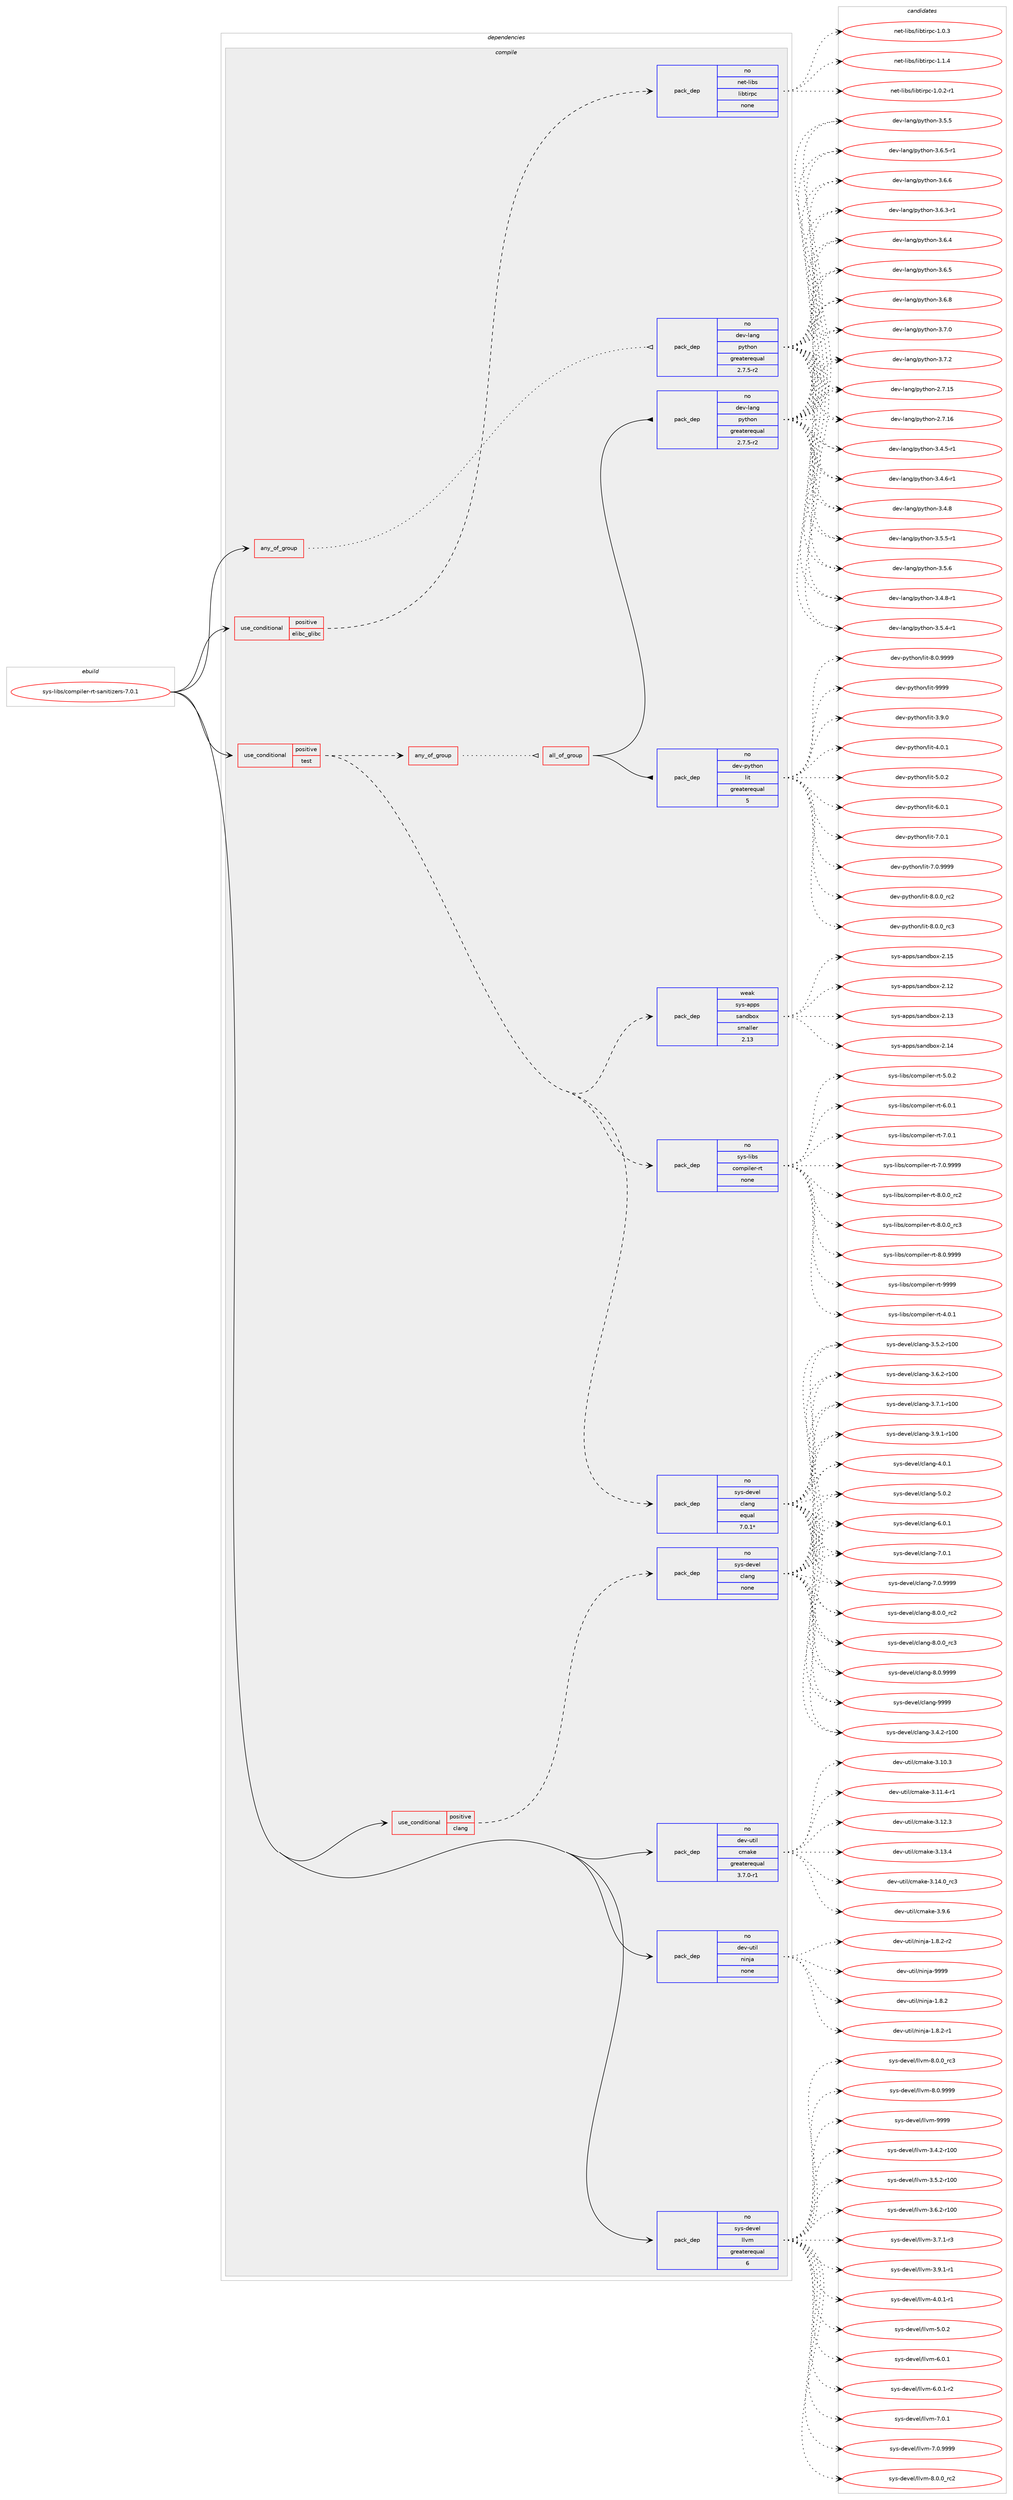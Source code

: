 digraph prolog {

# *************
# Graph options
# *************

newrank=true;
concentrate=true;
compound=true;
graph [rankdir=LR,fontname=Helvetica,fontsize=10,ranksep=1.5];#, ranksep=2.5, nodesep=0.2];
edge  [arrowhead=vee];
node  [fontname=Helvetica,fontsize=10];

# **********
# The ebuild
# **********

subgraph cluster_leftcol {
color=gray;
rank=same;
label=<<i>ebuild</i>>;
id [label="sys-libs/compiler-rt-sanitizers-7.0.1", color=red, width=4, href="../sys-libs/compiler-rt-sanitizers-7.0.1.svg"];
}

# ****************
# The dependencies
# ****************

subgraph cluster_midcol {
color=gray;
label=<<i>dependencies</i>>;
subgraph cluster_compile {
fillcolor="#eeeeee";
style=filled;
label=<<i>compile</i>>;
subgraph any27632 {
dependency1736459 [label=<<TABLE BORDER="0" CELLBORDER="1" CELLSPACING="0" CELLPADDING="4"><TR><TD CELLPADDING="10">any_of_group</TD></TR></TABLE>>, shape=none, color=red];subgraph pack1246437 {
dependency1736460 [label=<<TABLE BORDER="0" CELLBORDER="1" CELLSPACING="0" CELLPADDING="4" WIDTH="220"><TR><TD ROWSPAN="6" CELLPADDING="30">pack_dep</TD></TR><TR><TD WIDTH="110">no</TD></TR><TR><TD>dev-lang</TD></TR><TR><TD>python</TD></TR><TR><TD>greaterequal</TD></TR><TR><TD>2.7.5-r2</TD></TR></TABLE>>, shape=none, color=blue];
}
dependency1736459:e -> dependency1736460:w [weight=20,style="dotted",arrowhead="oinv"];
}
id:e -> dependency1736459:w [weight=20,style="solid",arrowhead="vee"];
subgraph cond461461 {
dependency1736461 [label=<<TABLE BORDER="0" CELLBORDER="1" CELLSPACING="0" CELLPADDING="4"><TR><TD ROWSPAN="3" CELLPADDING="10">use_conditional</TD></TR><TR><TD>positive</TD></TR><TR><TD>clang</TD></TR></TABLE>>, shape=none, color=red];
subgraph pack1246438 {
dependency1736462 [label=<<TABLE BORDER="0" CELLBORDER="1" CELLSPACING="0" CELLPADDING="4" WIDTH="220"><TR><TD ROWSPAN="6" CELLPADDING="30">pack_dep</TD></TR><TR><TD WIDTH="110">no</TD></TR><TR><TD>sys-devel</TD></TR><TR><TD>clang</TD></TR><TR><TD>none</TD></TR><TR><TD></TD></TR></TABLE>>, shape=none, color=blue];
}
dependency1736461:e -> dependency1736462:w [weight=20,style="dashed",arrowhead="vee"];
}
id:e -> dependency1736461:w [weight=20,style="solid",arrowhead="vee"];
subgraph cond461462 {
dependency1736463 [label=<<TABLE BORDER="0" CELLBORDER="1" CELLSPACING="0" CELLPADDING="4"><TR><TD ROWSPAN="3" CELLPADDING="10">use_conditional</TD></TR><TR><TD>positive</TD></TR><TR><TD>elibc_glibc</TD></TR></TABLE>>, shape=none, color=red];
subgraph pack1246439 {
dependency1736464 [label=<<TABLE BORDER="0" CELLBORDER="1" CELLSPACING="0" CELLPADDING="4" WIDTH="220"><TR><TD ROWSPAN="6" CELLPADDING="30">pack_dep</TD></TR><TR><TD WIDTH="110">no</TD></TR><TR><TD>net-libs</TD></TR><TR><TD>libtirpc</TD></TR><TR><TD>none</TD></TR><TR><TD></TD></TR></TABLE>>, shape=none, color=blue];
}
dependency1736463:e -> dependency1736464:w [weight=20,style="dashed",arrowhead="vee"];
}
id:e -> dependency1736463:w [weight=20,style="solid",arrowhead="vee"];
subgraph cond461463 {
dependency1736465 [label=<<TABLE BORDER="0" CELLBORDER="1" CELLSPACING="0" CELLPADDING="4"><TR><TD ROWSPAN="3" CELLPADDING="10">use_conditional</TD></TR><TR><TD>positive</TD></TR><TR><TD>test</TD></TR></TABLE>>, shape=none, color=red];
subgraph pack1246440 {
dependency1736466 [label=<<TABLE BORDER="0" CELLBORDER="1" CELLSPACING="0" CELLPADDING="4" WIDTH="220"><TR><TD ROWSPAN="6" CELLPADDING="30">pack_dep</TD></TR><TR><TD WIDTH="110">weak</TD></TR><TR><TD>sys-apps</TD></TR><TR><TD>sandbox</TD></TR><TR><TD>smaller</TD></TR><TR><TD>2.13</TD></TR></TABLE>>, shape=none, color=blue];
}
dependency1736465:e -> dependency1736466:w [weight=20,style="dashed",arrowhead="vee"];
subgraph any27633 {
dependency1736467 [label=<<TABLE BORDER="0" CELLBORDER="1" CELLSPACING="0" CELLPADDING="4"><TR><TD CELLPADDING="10">any_of_group</TD></TR></TABLE>>, shape=none, color=red];subgraph all932 {
dependency1736468 [label=<<TABLE BORDER="0" CELLBORDER="1" CELLSPACING="0" CELLPADDING="4"><TR><TD CELLPADDING="10">all_of_group</TD></TR></TABLE>>, shape=none, color=red];subgraph pack1246441 {
dependency1736469 [label=<<TABLE BORDER="0" CELLBORDER="1" CELLSPACING="0" CELLPADDING="4" WIDTH="220"><TR><TD ROWSPAN="6" CELLPADDING="30">pack_dep</TD></TR><TR><TD WIDTH="110">no</TD></TR><TR><TD>dev-lang</TD></TR><TR><TD>python</TD></TR><TR><TD>greaterequal</TD></TR><TR><TD>2.7.5-r2</TD></TR></TABLE>>, shape=none, color=blue];
}
dependency1736468:e -> dependency1736469:w [weight=20,style="solid",arrowhead="inv"];
subgraph pack1246442 {
dependency1736470 [label=<<TABLE BORDER="0" CELLBORDER="1" CELLSPACING="0" CELLPADDING="4" WIDTH="220"><TR><TD ROWSPAN="6" CELLPADDING="30">pack_dep</TD></TR><TR><TD WIDTH="110">no</TD></TR><TR><TD>dev-python</TD></TR><TR><TD>lit</TD></TR><TR><TD>greaterequal</TD></TR><TR><TD>5</TD></TR></TABLE>>, shape=none, color=blue];
}
dependency1736468:e -> dependency1736470:w [weight=20,style="solid",arrowhead="inv"];
}
dependency1736467:e -> dependency1736468:w [weight=20,style="dotted",arrowhead="oinv"];
}
dependency1736465:e -> dependency1736467:w [weight=20,style="dashed",arrowhead="vee"];
subgraph pack1246443 {
dependency1736471 [label=<<TABLE BORDER="0" CELLBORDER="1" CELLSPACING="0" CELLPADDING="4" WIDTH="220"><TR><TD ROWSPAN="6" CELLPADDING="30">pack_dep</TD></TR><TR><TD WIDTH="110">no</TD></TR><TR><TD>sys-devel</TD></TR><TR><TD>clang</TD></TR><TR><TD>equal</TD></TR><TR><TD>7.0.1*</TD></TR></TABLE>>, shape=none, color=blue];
}
dependency1736465:e -> dependency1736471:w [weight=20,style="dashed",arrowhead="vee"];
subgraph pack1246444 {
dependency1736472 [label=<<TABLE BORDER="0" CELLBORDER="1" CELLSPACING="0" CELLPADDING="4" WIDTH="220"><TR><TD ROWSPAN="6" CELLPADDING="30">pack_dep</TD></TR><TR><TD WIDTH="110">no</TD></TR><TR><TD>sys-libs</TD></TR><TR><TD>compiler-rt</TD></TR><TR><TD>none</TD></TR><TR><TD></TD></TR></TABLE>>, shape=none, color=blue];
}
dependency1736465:e -> dependency1736472:w [weight=20,style="dashed",arrowhead="vee"];
}
id:e -> dependency1736465:w [weight=20,style="solid",arrowhead="vee"];
subgraph pack1246445 {
dependency1736473 [label=<<TABLE BORDER="0" CELLBORDER="1" CELLSPACING="0" CELLPADDING="4" WIDTH="220"><TR><TD ROWSPAN="6" CELLPADDING="30">pack_dep</TD></TR><TR><TD WIDTH="110">no</TD></TR><TR><TD>dev-util</TD></TR><TR><TD>cmake</TD></TR><TR><TD>greaterequal</TD></TR><TR><TD>3.7.0-r1</TD></TR></TABLE>>, shape=none, color=blue];
}
id:e -> dependency1736473:w [weight=20,style="solid",arrowhead="vee"];
subgraph pack1246446 {
dependency1736474 [label=<<TABLE BORDER="0" CELLBORDER="1" CELLSPACING="0" CELLPADDING="4" WIDTH="220"><TR><TD ROWSPAN="6" CELLPADDING="30">pack_dep</TD></TR><TR><TD WIDTH="110">no</TD></TR><TR><TD>dev-util</TD></TR><TR><TD>ninja</TD></TR><TR><TD>none</TD></TR><TR><TD></TD></TR></TABLE>>, shape=none, color=blue];
}
id:e -> dependency1736474:w [weight=20,style="solid",arrowhead="vee"];
subgraph pack1246447 {
dependency1736475 [label=<<TABLE BORDER="0" CELLBORDER="1" CELLSPACING="0" CELLPADDING="4" WIDTH="220"><TR><TD ROWSPAN="6" CELLPADDING="30">pack_dep</TD></TR><TR><TD WIDTH="110">no</TD></TR><TR><TD>sys-devel</TD></TR><TR><TD>llvm</TD></TR><TR><TD>greaterequal</TD></TR><TR><TD>6</TD></TR></TABLE>>, shape=none, color=blue];
}
id:e -> dependency1736475:w [weight=20,style="solid",arrowhead="vee"];
}
subgraph cluster_compileandrun {
fillcolor="#eeeeee";
style=filled;
label=<<i>compile and run</i>>;
}
subgraph cluster_run {
fillcolor="#eeeeee";
style=filled;
label=<<i>run</i>>;
}
}

# **************
# The candidates
# **************

subgraph cluster_choices {
rank=same;
color=gray;
label=<<i>candidates</i>>;

subgraph choice1246437 {
color=black;
nodesep=1;
choice10010111845108971101034711212111610411111045504655464953 [label="dev-lang/python-2.7.15", color=red, width=4,href="../dev-lang/python-2.7.15.svg"];
choice10010111845108971101034711212111610411111045504655464954 [label="dev-lang/python-2.7.16", color=red, width=4,href="../dev-lang/python-2.7.16.svg"];
choice1001011184510897110103471121211161041111104551465246534511449 [label="dev-lang/python-3.4.5-r1", color=red, width=4,href="../dev-lang/python-3.4.5-r1.svg"];
choice1001011184510897110103471121211161041111104551465246544511449 [label="dev-lang/python-3.4.6-r1", color=red, width=4,href="../dev-lang/python-3.4.6-r1.svg"];
choice100101118451089711010347112121116104111110455146524656 [label="dev-lang/python-3.4.8", color=red, width=4,href="../dev-lang/python-3.4.8.svg"];
choice1001011184510897110103471121211161041111104551465246564511449 [label="dev-lang/python-3.4.8-r1", color=red, width=4,href="../dev-lang/python-3.4.8-r1.svg"];
choice1001011184510897110103471121211161041111104551465346524511449 [label="dev-lang/python-3.5.4-r1", color=red, width=4,href="../dev-lang/python-3.5.4-r1.svg"];
choice100101118451089711010347112121116104111110455146534653 [label="dev-lang/python-3.5.5", color=red, width=4,href="../dev-lang/python-3.5.5.svg"];
choice1001011184510897110103471121211161041111104551465346534511449 [label="dev-lang/python-3.5.5-r1", color=red, width=4,href="../dev-lang/python-3.5.5-r1.svg"];
choice100101118451089711010347112121116104111110455146534654 [label="dev-lang/python-3.5.6", color=red, width=4,href="../dev-lang/python-3.5.6.svg"];
choice1001011184510897110103471121211161041111104551465446514511449 [label="dev-lang/python-3.6.3-r1", color=red, width=4,href="../dev-lang/python-3.6.3-r1.svg"];
choice100101118451089711010347112121116104111110455146544652 [label="dev-lang/python-3.6.4", color=red, width=4,href="../dev-lang/python-3.6.4.svg"];
choice100101118451089711010347112121116104111110455146544653 [label="dev-lang/python-3.6.5", color=red, width=4,href="../dev-lang/python-3.6.5.svg"];
choice1001011184510897110103471121211161041111104551465446534511449 [label="dev-lang/python-3.6.5-r1", color=red, width=4,href="../dev-lang/python-3.6.5-r1.svg"];
choice100101118451089711010347112121116104111110455146544654 [label="dev-lang/python-3.6.6", color=red, width=4,href="../dev-lang/python-3.6.6.svg"];
choice100101118451089711010347112121116104111110455146544656 [label="dev-lang/python-3.6.8", color=red, width=4,href="../dev-lang/python-3.6.8.svg"];
choice100101118451089711010347112121116104111110455146554648 [label="dev-lang/python-3.7.0", color=red, width=4,href="../dev-lang/python-3.7.0.svg"];
choice100101118451089711010347112121116104111110455146554650 [label="dev-lang/python-3.7.2", color=red, width=4,href="../dev-lang/python-3.7.2.svg"];
dependency1736460:e -> choice10010111845108971101034711212111610411111045504655464953:w [style=dotted,weight="100"];
dependency1736460:e -> choice10010111845108971101034711212111610411111045504655464954:w [style=dotted,weight="100"];
dependency1736460:e -> choice1001011184510897110103471121211161041111104551465246534511449:w [style=dotted,weight="100"];
dependency1736460:e -> choice1001011184510897110103471121211161041111104551465246544511449:w [style=dotted,weight="100"];
dependency1736460:e -> choice100101118451089711010347112121116104111110455146524656:w [style=dotted,weight="100"];
dependency1736460:e -> choice1001011184510897110103471121211161041111104551465246564511449:w [style=dotted,weight="100"];
dependency1736460:e -> choice1001011184510897110103471121211161041111104551465346524511449:w [style=dotted,weight="100"];
dependency1736460:e -> choice100101118451089711010347112121116104111110455146534653:w [style=dotted,weight="100"];
dependency1736460:e -> choice1001011184510897110103471121211161041111104551465346534511449:w [style=dotted,weight="100"];
dependency1736460:e -> choice100101118451089711010347112121116104111110455146534654:w [style=dotted,weight="100"];
dependency1736460:e -> choice1001011184510897110103471121211161041111104551465446514511449:w [style=dotted,weight="100"];
dependency1736460:e -> choice100101118451089711010347112121116104111110455146544652:w [style=dotted,weight="100"];
dependency1736460:e -> choice100101118451089711010347112121116104111110455146544653:w [style=dotted,weight="100"];
dependency1736460:e -> choice1001011184510897110103471121211161041111104551465446534511449:w [style=dotted,weight="100"];
dependency1736460:e -> choice100101118451089711010347112121116104111110455146544654:w [style=dotted,weight="100"];
dependency1736460:e -> choice100101118451089711010347112121116104111110455146544656:w [style=dotted,weight="100"];
dependency1736460:e -> choice100101118451089711010347112121116104111110455146554648:w [style=dotted,weight="100"];
dependency1736460:e -> choice100101118451089711010347112121116104111110455146554650:w [style=dotted,weight="100"];
}
subgraph choice1246438 {
color=black;
nodesep=1;
choice1151211154510010111810110847991089711010345514652465045114494848 [label="sys-devel/clang-3.4.2-r100", color=red, width=4,href="../sys-devel/clang-3.4.2-r100.svg"];
choice1151211154510010111810110847991089711010345514653465045114494848 [label="sys-devel/clang-3.5.2-r100", color=red, width=4,href="../sys-devel/clang-3.5.2-r100.svg"];
choice1151211154510010111810110847991089711010345514654465045114494848 [label="sys-devel/clang-3.6.2-r100", color=red, width=4,href="../sys-devel/clang-3.6.2-r100.svg"];
choice1151211154510010111810110847991089711010345514655464945114494848 [label="sys-devel/clang-3.7.1-r100", color=red, width=4,href="../sys-devel/clang-3.7.1-r100.svg"];
choice1151211154510010111810110847991089711010345514657464945114494848 [label="sys-devel/clang-3.9.1-r100", color=red, width=4,href="../sys-devel/clang-3.9.1-r100.svg"];
choice11512111545100101118101108479910897110103455246484649 [label="sys-devel/clang-4.0.1", color=red, width=4,href="../sys-devel/clang-4.0.1.svg"];
choice11512111545100101118101108479910897110103455346484650 [label="sys-devel/clang-5.0.2", color=red, width=4,href="../sys-devel/clang-5.0.2.svg"];
choice11512111545100101118101108479910897110103455446484649 [label="sys-devel/clang-6.0.1", color=red, width=4,href="../sys-devel/clang-6.0.1.svg"];
choice11512111545100101118101108479910897110103455546484649 [label="sys-devel/clang-7.0.1", color=red, width=4,href="../sys-devel/clang-7.0.1.svg"];
choice11512111545100101118101108479910897110103455546484657575757 [label="sys-devel/clang-7.0.9999", color=red, width=4,href="../sys-devel/clang-7.0.9999.svg"];
choice11512111545100101118101108479910897110103455646484648951149950 [label="sys-devel/clang-8.0.0_rc2", color=red, width=4,href="../sys-devel/clang-8.0.0_rc2.svg"];
choice11512111545100101118101108479910897110103455646484648951149951 [label="sys-devel/clang-8.0.0_rc3", color=red, width=4,href="../sys-devel/clang-8.0.0_rc3.svg"];
choice11512111545100101118101108479910897110103455646484657575757 [label="sys-devel/clang-8.0.9999", color=red, width=4,href="../sys-devel/clang-8.0.9999.svg"];
choice115121115451001011181011084799108971101034557575757 [label="sys-devel/clang-9999", color=red, width=4,href="../sys-devel/clang-9999.svg"];
dependency1736462:e -> choice1151211154510010111810110847991089711010345514652465045114494848:w [style=dotted,weight="100"];
dependency1736462:e -> choice1151211154510010111810110847991089711010345514653465045114494848:w [style=dotted,weight="100"];
dependency1736462:e -> choice1151211154510010111810110847991089711010345514654465045114494848:w [style=dotted,weight="100"];
dependency1736462:e -> choice1151211154510010111810110847991089711010345514655464945114494848:w [style=dotted,weight="100"];
dependency1736462:e -> choice1151211154510010111810110847991089711010345514657464945114494848:w [style=dotted,weight="100"];
dependency1736462:e -> choice11512111545100101118101108479910897110103455246484649:w [style=dotted,weight="100"];
dependency1736462:e -> choice11512111545100101118101108479910897110103455346484650:w [style=dotted,weight="100"];
dependency1736462:e -> choice11512111545100101118101108479910897110103455446484649:w [style=dotted,weight="100"];
dependency1736462:e -> choice11512111545100101118101108479910897110103455546484649:w [style=dotted,weight="100"];
dependency1736462:e -> choice11512111545100101118101108479910897110103455546484657575757:w [style=dotted,weight="100"];
dependency1736462:e -> choice11512111545100101118101108479910897110103455646484648951149950:w [style=dotted,weight="100"];
dependency1736462:e -> choice11512111545100101118101108479910897110103455646484648951149951:w [style=dotted,weight="100"];
dependency1736462:e -> choice11512111545100101118101108479910897110103455646484657575757:w [style=dotted,weight="100"];
dependency1736462:e -> choice115121115451001011181011084799108971101034557575757:w [style=dotted,weight="100"];
}
subgraph choice1246439 {
color=black;
nodesep=1;
choice11010111645108105981154710810598116105114112994549464846504511449 [label="net-libs/libtirpc-1.0.2-r1", color=red, width=4,href="../net-libs/libtirpc-1.0.2-r1.svg"];
choice1101011164510810598115471081059811610511411299454946484651 [label="net-libs/libtirpc-1.0.3", color=red, width=4,href="../net-libs/libtirpc-1.0.3.svg"];
choice1101011164510810598115471081059811610511411299454946494652 [label="net-libs/libtirpc-1.1.4", color=red, width=4,href="../net-libs/libtirpc-1.1.4.svg"];
dependency1736464:e -> choice11010111645108105981154710810598116105114112994549464846504511449:w [style=dotted,weight="100"];
dependency1736464:e -> choice1101011164510810598115471081059811610511411299454946484651:w [style=dotted,weight="100"];
dependency1736464:e -> choice1101011164510810598115471081059811610511411299454946494652:w [style=dotted,weight="100"];
}
subgraph choice1246440 {
color=black;
nodesep=1;
choice11512111545971121121154711597110100981111204550464950 [label="sys-apps/sandbox-2.12", color=red, width=4,href="../sys-apps/sandbox-2.12.svg"];
choice11512111545971121121154711597110100981111204550464951 [label="sys-apps/sandbox-2.13", color=red, width=4,href="../sys-apps/sandbox-2.13.svg"];
choice11512111545971121121154711597110100981111204550464952 [label="sys-apps/sandbox-2.14", color=red, width=4,href="../sys-apps/sandbox-2.14.svg"];
choice11512111545971121121154711597110100981111204550464953 [label="sys-apps/sandbox-2.15", color=red, width=4,href="../sys-apps/sandbox-2.15.svg"];
dependency1736466:e -> choice11512111545971121121154711597110100981111204550464950:w [style=dotted,weight="100"];
dependency1736466:e -> choice11512111545971121121154711597110100981111204550464951:w [style=dotted,weight="100"];
dependency1736466:e -> choice11512111545971121121154711597110100981111204550464952:w [style=dotted,weight="100"];
dependency1736466:e -> choice11512111545971121121154711597110100981111204550464953:w [style=dotted,weight="100"];
}
subgraph choice1246441 {
color=black;
nodesep=1;
choice10010111845108971101034711212111610411111045504655464953 [label="dev-lang/python-2.7.15", color=red, width=4,href="../dev-lang/python-2.7.15.svg"];
choice10010111845108971101034711212111610411111045504655464954 [label="dev-lang/python-2.7.16", color=red, width=4,href="../dev-lang/python-2.7.16.svg"];
choice1001011184510897110103471121211161041111104551465246534511449 [label="dev-lang/python-3.4.5-r1", color=red, width=4,href="../dev-lang/python-3.4.5-r1.svg"];
choice1001011184510897110103471121211161041111104551465246544511449 [label="dev-lang/python-3.4.6-r1", color=red, width=4,href="../dev-lang/python-3.4.6-r1.svg"];
choice100101118451089711010347112121116104111110455146524656 [label="dev-lang/python-3.4.8", color=red, width=4,href="../dev-lang/python-3.4.8.svg"];
choice1001011184510897110103471121211161041111104551465246564511449 [label="dev-lang/python-3.4.8-r1", color=red, width=4,href="../dev-lang/python-3.4.8-r1.svg"];
choice1001011184510897110103471121211161041111104551465346524511449 [label="dev-lang/python-3.5.4-r1", color=red, width=4,href="../dev-lang/python-3.5.4-r1.svg"];
choice100101118451089711010347112121116104111110455146534653 [label="dev-lang/python-3.5.5", color=red, width=4,href="../dev-lang/python-3.5.5.svg"];
choice1001011184510897110103471121211161041111104551465346534511449 [label="dev-lang/python-3.5.5-r1", color=red, width=4,href="../dev-lang/python-3.5.5-r1.svg"];
choice100101118451089711010347112121116104111110455146534654 [label="dev-lang/python-3.5.6", color=red, width=4,href="../dev-lang/python-3.5.6.svg"];
choice1001011184510897110103471121211161041111104551465446514511449 [label="dev-lang/python-3.6.3-r1", color=red, width=4,href="../dev-lang/python-3.6.3-r1.svg"];
choice100101118451089711010347112121116104111110455146544652 [label="dev-lang/python-3.6.4", color=red, width=4,href="../dev-lang/python-3.6.4.svg"];
choice100101118451089711010347112121116104111110455146544653 [label="dev-lang/python-3.6.5", color=red, width=4,href="../dev-lang/python-3.6.5.svg"];
choice1001011184510897110103471121211161041111104551465446534511449 [label="dev-lang/python-3.6.5-r1", color=red, width=4,href="../dev-lang/python-3.6.5-r1.svg"];
choice100101118451089711010347112121116104111110455146544654 [label="dev-lang/python-3.6.6", color=red, width=4,href="../dev-lang/python-3.6.6.svg"];
choice100101118451089711010347112121116104111110455146544656 [label="dev-lang/python-3.6.8", color=red, width=4,href="../dev-lang/python-3.6.8.svg"];
choice100101118451089711010347112121116104111110455146554648 [label="dev-lang/python-3.7.0", color=red, width=4,href="../dev-lang/python-3.7.0.svg"];
choice100101118451089711010347112121116104111110455146554650 [label="dev-lang/python-3.7.2", color=red, width=4,href="../dev-lang/python-3.7.2.svg"];
dependency1736469:e -> choice10010111845108971101034711212111610411111045504655464953:w [style=dotted,weight="100"];
dependency1736469:e -> choice10010111845108971101034711212111610411111045504655464954:w [style=dotted,weight="100"];
dependency1736469:e -> choice1001011184510897110103471121211161041111104551465246534511449:w [style=dotted,weight="100"];
dependency1736469:e -> choice1001011184510897110103471121211161041111104551465246544511449:w [style=dotted,weight="100"];
dependency1736469:e -> choice100101118451089711010347112121116104111110455146524656:w [style=dotted,weight="100"];
dependency1736469:e -> choice1001011184510897110103471121211161041111104551465246564511449:w [style=dotted,weight="100"];
dependency1736469:e -> choice1001011184510897110103471121211161041111104551465346524511449:w [style=dotted,weight="100"];
dependency1736469:e -> choice100101118451089711010347112121116104111110455146534653:w [style=dotted,weight="100"];
dependency1736469:e -> choice1001011184510897110103471121211161041111104551465346534511449:w [style=dotted,weight="100"];
dependency1736469:e -> choice100101118451089711010347112121116104111110455146534654:w [style=dotted,weight="100"];
dependency1736469:e -> choice1001011184510897110103471121211161041111104551465446514511449:w [style=dotted,weight="100"];
dependency1736469:e -> choice100101118451089711010347112121116104111110455146544652:w [style=dotted,weight="100"];
dependency1736469:e -> choice100101118451089711010347112121116104111110455146544653:w [style=dotted,weight="100"];
dependency1736469:e -> choice1001011184510897110103471121211161041111104551465446534511449:w [style=dotted,weight="100"];
dependency1736469:e -> choice100101118451089711010347112121116104111110455146544654:w [style=dotted,weight="100"];
dependency1736469:e -> choice100101118451089711010347112121116104111110455146544656:w [style=dotted,weight="100"];
dependency1736469:e -> choice100101118451089711010347112121116104111110455146554648:w [style=dotted,weight="100"];
dependency1736469:e -> choice100101118451089711010347112121116104111110455146554650:w [style=dotted,weight="100"];
}
subgraph choice1246442 {
color=black;
nodesep=1;
choice1001011184511212111610411111047108105116455146574648 [label="dev-python/lit-3.9.0", color=red, width=4,href="../dev-python/lit-3.9.0.svg"];
choice1001011184511212111610411111047108105116455246484649 [label="dev-python/lit-4.0.1", color=red, width=4,href="../dev-python/lit-4.0.1.svg"];
choice1001011184511212111610411111047108105116455346484650 [label="dev-python/lit-5.0.2", color=red, width=4,href="../dev-python/lit-5.0.2.svg"];
choice1001011184511212111610411111047108105116455446484649 [label="dev-python/lit-6.0.1", color=red, width=4,href="../dev-python/lit-6.0.1.svg"];
choice1001011184511212111610411111047108105116455546484649 [label="dev-python/lit-7.0.1", color=red, width=4,href="../dev-python/lit-7.0.1.svg"];
choice1001011184511212111610411111047108105116455546484657575757 [label="dev-python/lit-7.0.9999", color=red, width=4,href="../dev-python/lit-7.0.9999.svg"];
choice1001011184511212111610411111047108105116455646484648951149950 [label="dev-python/lit-8.0.0_rc2", color=red, width=4,href="../dev-python/lit-8.0.0_rc2.svg"];
choice1001011184511212111610411111047108105116455646484648951149951 [label="dev-python/lit-8.0.0_rc3", color=red, width=4,href="../dev-python/lit-8.0.0_rc3.svg"];
choice1001011184511212111610411111047108105116455646484657575757 [label="dev-python/lit-8.0.9999", color=red, width=4,href="../dev-python/lit-8.0.9999.svg"];
choice10010111845112121116104111110471081051164557575757 [label="dev-python/lit-9999", color=red, width=4,href="../dev-python/lit-9999.svg"];
dependency1736470:e -> choice1001011184511212111610411111047108105116455146574648:w [style=dotted,weight="100"];
dependency1736470:e -> choice1001011184511212111610411111047108105116455246484649:w [style=dotted,weight="100"];
dependency1736470:e -> choice1001011184511212111610411111047108105116455346484650:w [style=dotted,weight="100"];
dependency1736470:e -> choice1001011184511212111610411111047108105116455446484649:w [style=dotted,weight="100"];
dependency1736470:e -> choice1001011184511212111610411111047108105116455546484649:w [style=dotted,weight="100"];
dependency1736470:e -> choice1001011184511212111610411111047108105116455546484657575757:w [style=dotted,weight="100"];
dependency1736470:e -> choice1001011184511212111610411111047108105116455646484648951149950:w [style=dotted,weight="100"];
dependency1736470:e -> choice1001011184511212111610411111047108105116455646484648951149951:w [style=dotted,weight="100"];
dependency1736470:e -> choice1001011184511212111610411111047108105116455646484657575757:w [style=dotted,weight="100"];
dependency1736470:e -> choice10010111845112121116104111110471081051164557575757:w [style=dotted,weight="100"];
}
subgraph choice1246443 {
color=black;
nodesep=1;
choice1151211154510010111810110847991089711010345514652465045114494848 [label="sys-devel/clang-3.4.2-r100", color=red, width=4,href="../sys-devel/clang-3.4.2-r100.svg"];
choice1151211154510010111810110847991089711010345514653465045114494848 [label="sys-devel/clang-3.5.2-r100", color=red, width=4,href="../sys-devel/clang-3.5.2-r100.svg"];
choice1151211154510010111810110847991089711010345514654465045114494848 [label="sys-devel/clang-3.6.2-r100", color=red, width=4,href="../sys-devel/clang-3.6.2-r100.svg"];
choice1151211154510010111810110847991089711010345514655464945114494848 [label="sys-devel/clang-3.7.1-r100", color=red, width=4,href="../sys-devel/clang-3.7.1-r100.svg"];
choice1151211154510010111810110847991089711010345514657464945114494848 [label="sys-devel/clang-3.9.1-r100", color=red, width=4,href="../sys-devel/clang-3.9.1-r100.svg"];
choice11512111545100101118101108479910897110103455246484649 [label="sys-devel/clang-4.0.1", color=red, width=4,href="../sys-devel/clang-4.0.1.svg"];
choice11512111545100101118101108479910897110103455346484650 [label="sys-devel/clang-5.0.2", color=red, width=4,href="../sys-devel/clang-5.0.2.svg"];
choice11512111545100101118101108479910897110103455446484649 [label="sys-devel/clang-6.0.1", color=red, width=4,href="../sys-devel/clang-6.0.1.svg"];
choice11512111545100101118101108479910897110103455546484649 [label="sys-devel/clang-7.0.1", color=red, width=4,href="../sys-devel/clang-7.0.1.svg"];
choice11512111545100101118101108479910897110103455546484657575757 [label="sys-devel/clang-7.0.9999", color=red, width=4,href="../sys-devel/clang-7.0.9999.svg"];
choice11512111545100101118101108479910897110103455646484648951149950 [label="sys-devel/clang-8.0.0_rc2", color=red, width=4,href="../sys-devel/clang-8.0.0_rc2.svg"];
choice11512111545100101118101108479910897110103455646484648951149951 [label="sys-devel/clang-8.0.0_rc3", color=red, width=4,href="../sys-devel/clang-8.0.0_rc3.svg"];
choice11512111545100101118101108479910897110103455646484657575757 [label="sys-devel/clang-8.0.9999", color=red, width=4,href="../sys-devel/clang-8.0.9999.svg"];
choice115121115451001011181011084799108971101034557575757 [label="sys-devel/clang-9999", color=red, width=4,href="../sys-devel/clang-9999.svg"];
dependency1736471:e -> choice1151211154510010111810110847991089711010345514652465045114494848:w [style=dotted,weight="100"];
dependency1736471:e -> choice1151211154510010111810110847991089711010345514653465045114494848:w [style=dotted,weight="100"];
dependency1736471:e -> choice1151211154510010111810110847991089711010345514654465045114494848:w [style=dotted,weight="100"];
dependency1736471:e -> choice1151211154510010111810110847991089711010345514655464945114494848:w [style=dotted,weight="100"];
dependency1736471:e -> choice1151211154510010111810110847991089711010345514657464945114494848:w [style=dotted,weight="100"];
dependency1736471:e -> choice11512111545100101118101108479910897110103455246484649:w [style=dotted,weight="100"];
dependency1736471:e -> choice11512111545100101118101108479910897110103455346484650:w [style=dotted,weight="100"];
dependency1736471:e -> choice11512111545100101118101108479910897110103455446484649:w [style=dotted,weight="100"];
dependency1736471:e -> choice11512111545100101118101108479910897110103455546484649:w [style=dotted,weight="100"];
dependency1736471:e -> choice11512111545100101118101108479910897110103455546484657575757:w [style=dotted,weight="100"];
dependency1736471:e -> choice11512111545100101118101108479910897110103455646484648951149950:w [style=dotted,weight="100"];
dependency1736471:e -> choice11512111545100101118101108479910897110103455646484648951149951:w [style=dotted,weight="100"];
dependency1736471:e -> choice11512111545100101118101108479910897110103455646484657575757:w [style=dotted,weight="100"];
dependency1736471:e -> choice115121115451001011181011084799108971101034557575757:w [style=dotted,weight="100"];
}
subgraph choice1246444 {
color=black;
nodesep=1;
choice1151211154510810598115479911110911210510810111445114116455246484649 [label="sys-libs/compiler-rt-4.0.1", color=red, width=4,href="../sys-libs/compiler-rt-4.0.1.svg"];
choice1151211154510810598115479911110911210510810111445114116455346484650 [label="sys-libs/compiler-rt-5.0.2", color=red, width=4,href="../sys-libs/compiler-rt-5.0.2.svg"];
choice1151211154510810598115479911110911210510810111445114116455446484649 [label="sys-libs/compiler-rt-6.0.1", color=red, width=4,href="../sys-libs/compiler-rt-6.0.1.svg"];
choice1151211154510810598115479911110911210510810111445114116455546484649 [label="sys-libs/compiler-rt-7.0.1", color=red, width=4,href="../sys-libs/compiler-rt-7.0.1.svg"];
choice1151211154510810598115479911110911210510810111445114116455546484657575757 [label="sys-libs/compiler-rt-7.0.9999", color=red, width=4,href="../sys-libs/compiler-rt-7.0.9999.svg"];
choice1151211154510810598115479911110911210510810111445114116455646484648951149950 [label="sys-libs/compiler-rt-8.0.0_rc2", color=red, width=4,href="../sys-libs/compiler-rt-8.0.0_rc2.svg"];
choice1151211154510810598115479911110911210510810111445114116455646484648951149951 [label="sys-libs/compiler-rt-8.0.0_rc3", color=red, width=4,href="../sys-libs/compiler-rt-8.0.0_rc3.svg"];
choice1151211154510810598115479911110911210510810111445114116455646484657575757 [label="sys-libs/compiler-rt-8.0.9999", color=red, width=4,href="../sys-libs/compiler-rt-8.0.9999.svg"];
choice11512111545108105981154799111109112105108101114451141164557575757 [label="sys-libs/compiler-rt-9999", color=red, width=4,href="../sys-libs/compiler-rt-9999.svg"];
dependency1736472:e -> choice1151211154510810598115479911110911210510810111445114116455246484649:w [style=dotted,weight="100"];
dependency1736472:e -> choice1151211154510810598115479911110911210510810111445114116455346484650:w [style=dotted,weight="100"];
dependency1736472:e -> choice1151211154510810598115479911110911210510810111445114116455446484649:w [style=dotted,weight="100"];
dependency1736472:e -> choice1151211154510810598115479911110911210510810111445114116455546484649:w [style=dotted,weight="100"];
dependency1736472:e -> choice1151211154510810598115479911110911210510810111445114116455546484657575757:w [style=dotted,weight="100"];
dependency1736472:e -> choice1151211154510810598115479911110911210510810111445114116455646484648951149950:w [style=dotted,weight="100"];
dependency1736472:e -> choice1151211154510810598115479911110911210510810111445114116455646484648951149951:w [style=dotted,weight="100"];
dependency1736472:e -> choice1151211154510810598115479911110911210510810111445114116455646484657575757:w [style=dotted,weight="100"];
dependency1736472:e -> choice11512111545108105981154799111109112105108101114451141164557575757:w [style=dotted,weight="100"];
}
subgraph choice1246445 {
color=black;
nodesep=1;
choice1001011184511711610510847991099710710145514649484651 [label="dev-util/cmake-3.10.3", color=red, width=4,href="../dev-util/cmake-3.10.3.svg"];
choice10010111845117116105108479910997107101455146494946524511449 [label="dev-util/cmake-3.11.4-r1", color=red, width=4,href="../dev-util/cmake-3.11.4-r1.svg"];
choice1001011184511711610510847991099710710145514649504651 [label="dev-util/cmake-3.12.3", color=red, width=4,href="../dev-util/cmake-3.12.3.svg"];
choice1001011184511711610510847991099710710145514649514652 [label="dev-util/cmake-3.13.4", color=red, width=4,href="../dev-util/cmake-3.13.4.svg"];
choice1001011184511711610510847991099710710145514649524648951149951 [label="dev-util/cmake-3.14.0_rc3", color=red, width=4,href="../dev-util/cmake-3.14.0_rc3.svg"];
choice10010111845117116105108479910997107101455146574654 [label="dev-util/cmake-3.9.6", color=red, width=4,href="../dev-util/cmake-3.9.6.svg"];
dependency1736473:e -> choice1001011184511711610510847991099710710145514649484651:w [style=dotted,weight="100"];
dependency1736473:e -> choice10010111845117116105108479910997107101455146494946524511449:w [style=dotted,weight="100"];
dependency1736473:e -> choice1001011184511711610510847991099710710145514649504651:w [style=dotted,weight="100"];
dependency1736473:e -> choice1001011184511711610510847991099710710145514649514652:w [style=dotted,weight="100"];
dependency1736473:e -> choice1001011184511711610510847991099710710145514649524648951149951:w [style=dotted,weight="100"];
dependency1736473:e -> choice10010111845117116105108479910997107101455146574654:w [style=dotted,weight="100"];
}
subgraph choice1246446 {
color=black;
nodesep=1;
choice100101118451171161051084711010511010697454946564650 [label="dev-util/ninja-1.8.2", color=red, width=4,href="../dev-util/ninja-1.8.2.svg"];
choice1001011184511711610510847110105110106974549465646504511449 [label="dev-util/ninja-1.8.2-r1", color=red, width=4,href="../dev-util/ninja-1.8.2-r1.svg"];
choice1001011184511711610510847110105110106974549465646504511450 [label="dev-util/ninja-1.8.2-r2", color=red, width=4,href="../dev-util/ninja-1.8.2-r2.svg"];
choice1001011184511711610510847110105110106974557575757 [label="dev-util/ninja-9999", color=red, width=4,href="../dev-util/ninja-9999.svg"];
dependency1736474:e -> choice100101118451171161051084711010511010697454946564650:w [style=dotted,weight="100"];
dependency1736474:e -> choice1001011184511711610510847110105110106974549465646504511449:w [style=dotted,weight="100"];
dependency1736474:e -> choice1001011184511711610510847110105110106974549465646504511450:w [style=dotted,weight="100"];
dependency1736474:e -> choice1001011184511711610510847110105110106974557575757:w [style=dotted,weight="100"];
}
subgraph choice1246447 {
color=black;
nodesep=1;
choice115121115451001011181011084710810811810945514652465045114494848 [label="sys-devel/llvm-3.4.2-r100", color=red, width=4,href="../sys-devel/llvm-3.4.2-r100.svg"];
choice115121115451001011181011084710810811810945514653465045114494848 [label="sys-devel/llvm-3.5.2-r100", color=red, width=4,href="../sys-devel/llvm-3.5.2-r100.svg"];
choice115121115451001011181011084710810811810945514654465045114494848 [label="sys-devel/llvm-3.6.2-r100", color=red, width=4,href="../sys-devel/llvm-3.6.2-r100.svg"];
choice11512111545100101118101108471081081181094551465546494511451 [label="sys-devel/llvm-3.7.1-r3", color=red, width=4,href="../sys-devel/llvm-3.7.1-r3.svg"];
choice11512111545100101118101108471081081181094551465746494511449 [label="sys-devel/llvm-3.9.1-r1", color=red, width=4,href="../sys-devel/llvm-3.9.1-r1.svg"];
choice11512111545100101118101108471081081181094552464846494511449 [label="sys-devel/llvm-4.0.1-r1", color=red, width=4,href="../sys-devel/llvm-4.0.1-r1.svg"];
choice1151211154510010111810110847108108118109455346484650 [label="sys-devel/llvm-5.0.2", color=red, width=4,href="../sys-devel/llvm-5.0.2.svg"];
choice1151211154510010111810110847108108118109455446484649 [label="sys-devel/llvm-6.0.1", color=red, width=4,href="../sys-devel/llvm-6.0.1.svg"];
choice11512111545100101118101108471081081181094554464846494511450 [label="sys-devel/llvm-6.0.1-r2", color=red, width=4,href="../sys-devel/llvm-6.0.1-r2.svg"];
choice1151211154510010111810110847108108118109455546484649 [label="sys-devel/llvm-7.0.1", color=red, width=4,href="../sys-devel/llvm-7.0.1.svg"];
choice1151211154510010111810110847108108118109455546484657575757 [label="sys-devel/llvm-7.0.9999", color=red, width=4,href="../sys-devel/llvm-7.0.9999.svg"];
choice1151211154510010111810110847108108118109455646484648951149950 [label="sys-devel/llvm-8.0.0_rc2", color=red, width=4,href="../sys-devel/llvm-8.0.0_rc2.svg"];
choice1151211154510010111810110847108108118109455646484648951149951 [label="sys-devel/llvm-8.0.0_rc3", color=red, width=4,href="../sys-devel/llvm-8.0.0_rc3.svg"];
choice1151211154510010111810110847108108118109455646484657575757 [label="sys-devel/llvm-8.0.9999", color=red, width=4,href="../sys-devel/llvm-8.0.9999.svg"];
choice11512111545100101118101108471081081181094557575757 [label="sys-devel/llvm-9999", color=red, width=4,href="../sys-devel/llvm-9999.svg"];
dependency1736475:e -> choice115121115451001011181011084710810811810945514652465045114494848:w [style=dotted,weight="100"];
dependency1736475:e -> choice115121115451001011181011084710810811810945514653465045114494848:w [style=dotted,weight="100"];
dependency1736475:e -> choice115121115451001011181011084710810811810945514654465045114494848:w [style=dotted,weight="100"];
dependency1736475:e -> choice11512111545100101118101108471081081181094551465546494511451:w [style=dotted,weight="100"];
dependency1736475:e -> choice11512111545100101118101108471081081181094551465746494511449:w [style=dotted,weight="100"];
dependency1736475:e -> choice11512111545100101118101108471081081181094552464846494511449:w [style=dotted,weight="100"];
dependency1736475:e -> choice1151211154510010111810110847108108118109455346484650:w [style=dotted,weight="100"];
dependency1736475:e -> choice1151211154510010111810110847108108118109455446484649:w [style=dotted,weight="100"];
dependency1736475:e -> choice11512111545100101118101108471081081181094554464846494511450:w [style=dotted,weight="100"];
dependency1736475:e -> choice1151211154510010111810110847108108118109455546484649:w [style=dotted,weight="100"];
dependency1736475:e -> choice1151211154510010111810110847108108118109455546484657575757:w [style=dotted,weight="100"];
dependency1736475:e -> choice1151211154510010111810110847108108118109455646484648951149950:w [style=dotted,weight="100"];
dependency1736475:e -> choice1151211154510010111810110847108108118109455646484648951149951:w [style=dotted,weight="100"];
dependency1736475:e -> choice1151211154510010111810110847108108118109455646484657575757:w [style=dotted,weight="100"];
dependency1736475:e -> choice11512111545100101118101108471081081181094557575757:w [style=dotted,weight="100"];
}
}

}
